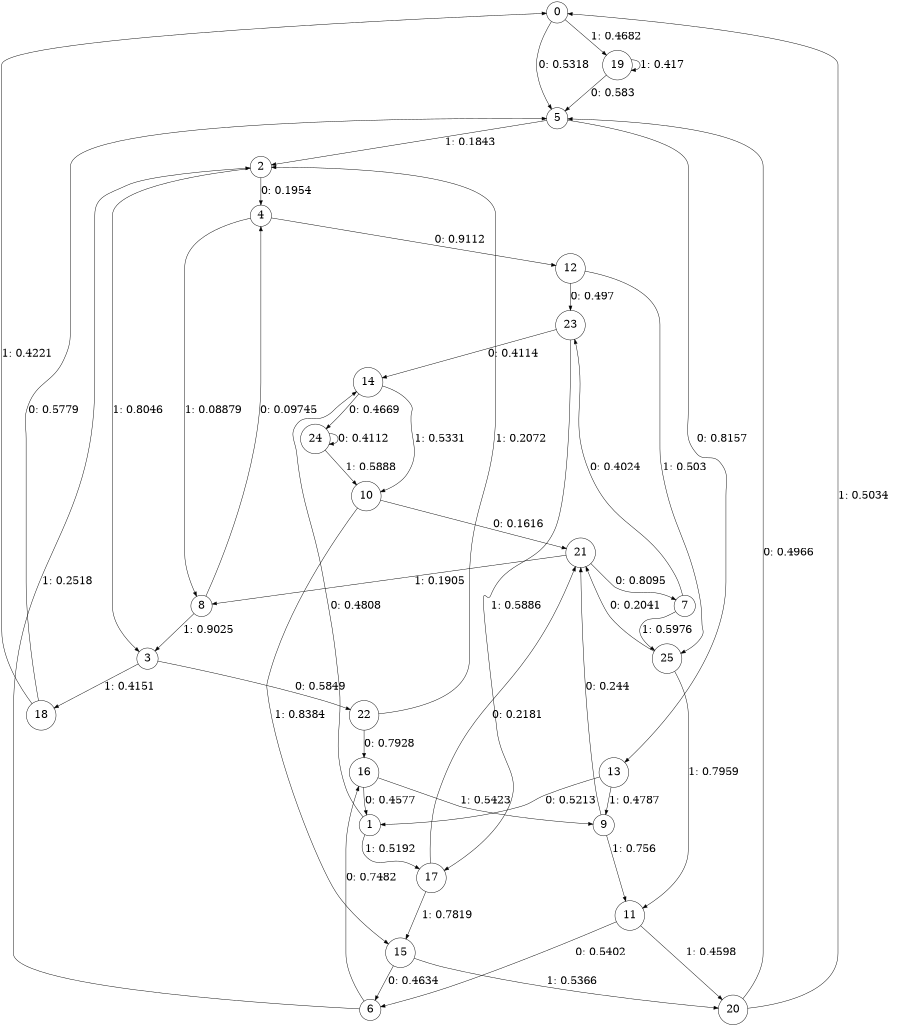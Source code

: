 digraph "ch12randomL5" {
size = "6,8.5";
ratio = "fill";
node [shape = circle];
node [fontsize = 24];
edge [fontsize = 24];
0 -> 5 [label = "0: 0.5318   "];
0 -> 19 [label = "1: 0.4682   "];
1 -> 14 [label = "0: 0.4808   "];
1 -> 17 [label = "1: 0.5192   "];
2 -> 4 [label = "0: 0.1954   "];
2 -> 3 [label = "1: 0.8046   "];
3 -> 22 [label = "0: 0.5849   "];
3 -> 18 [label = "1: 0.4151   "];
4 -> 12 [label = "0: 0.9112   "];
4 -> 8 [label = "1: 0.08879  "];
5 -> 13 [label = "0: 0.8157   "];
5 -> 2 [label = "1: 0.1843   "];
6 -> 16 [label = "0: 0.7482   "];
6 -> 2 [label = "1: 0.2518   "];
7 -> 23 [label = "0: 0.4024   "];
7 -> 25 [label = "1: 0.5976   "];
8 -> 4 [label = "0: 0.09745  "];
8 -> 3 [label = "1: 0.9025   "];
9 -> 21 [label = "0: 0.244    "];
9 -> 11 [label = "1: 0.756    "];
10 -> 21 [label = "0: 0.1616   "];
10 -> 15 [label = "1: 0.8384   "];
11 -> 6 [label = "0: 0.5402   "];
11 -> 20 [label = "1: 0.4598   "];
12 -> 23 [label = "0: 0.497    "];
12 -> 25 [label = "1: 0.503    "];
13 -> 1 [label = "0: 0.5213   "];
13 -> 9 [label = "1: 0.4787   "];
14 -> 24 [label = "0: 0.4669   "];
14 -> 10 [label = "1: 0.5331   "];
15 -> 6 [label = "0: 0.4634   "];
15 -> 20 [label = "1: 0.5366   "];
16 -> 1 [label = "0: 0.4577   "];
16 -> 9 [label = "1: 0.5423   "];
17 -> 21 [label = "0: 0.2181   "];
17 -> 15 [label = "1: 0.7819   "];
18 -> 5 [label = "0: 0.5779   "];
18 -> 0 [label = "1: 0.4221   "];
19 -> 5 [label = "0: 0.583    "];
19 -> 19 [label = "1: 0.417    "];
20 -> 5 [label = "0: 0.4966   "];
20 -> 0 [label = "1: 0.5034   "];
21 -> 7 [label = "0: 0.8095   "];
21 -> 8 [label = "1: 0.1905   "];
22 -> 16 [label = "0: 0.7928   "];
22 -> 2 [label = "1: 0.2072   "];
23 -> 14 [label = "0: 0.4114   "];
23 -> 17 [label = "1: 0.5886   "];
24 -> 24 [label = "0: 0.4112   "];
24 -> 10 [label = "1: 0.5888   "];
25 -> 21 [label = "0: 0.2041   "];
25 -> 11 [label = "1: 0.7959   "];
}